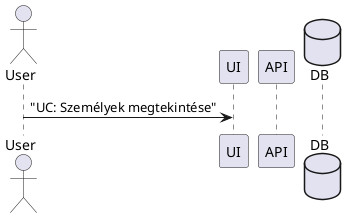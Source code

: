 @startuml
actor User as U_User
participant UI as P_UI
participant API as P_API
database DB as D_DB

U_User->P_UI : "UC: Személyek megtekintése"
 

@enduml